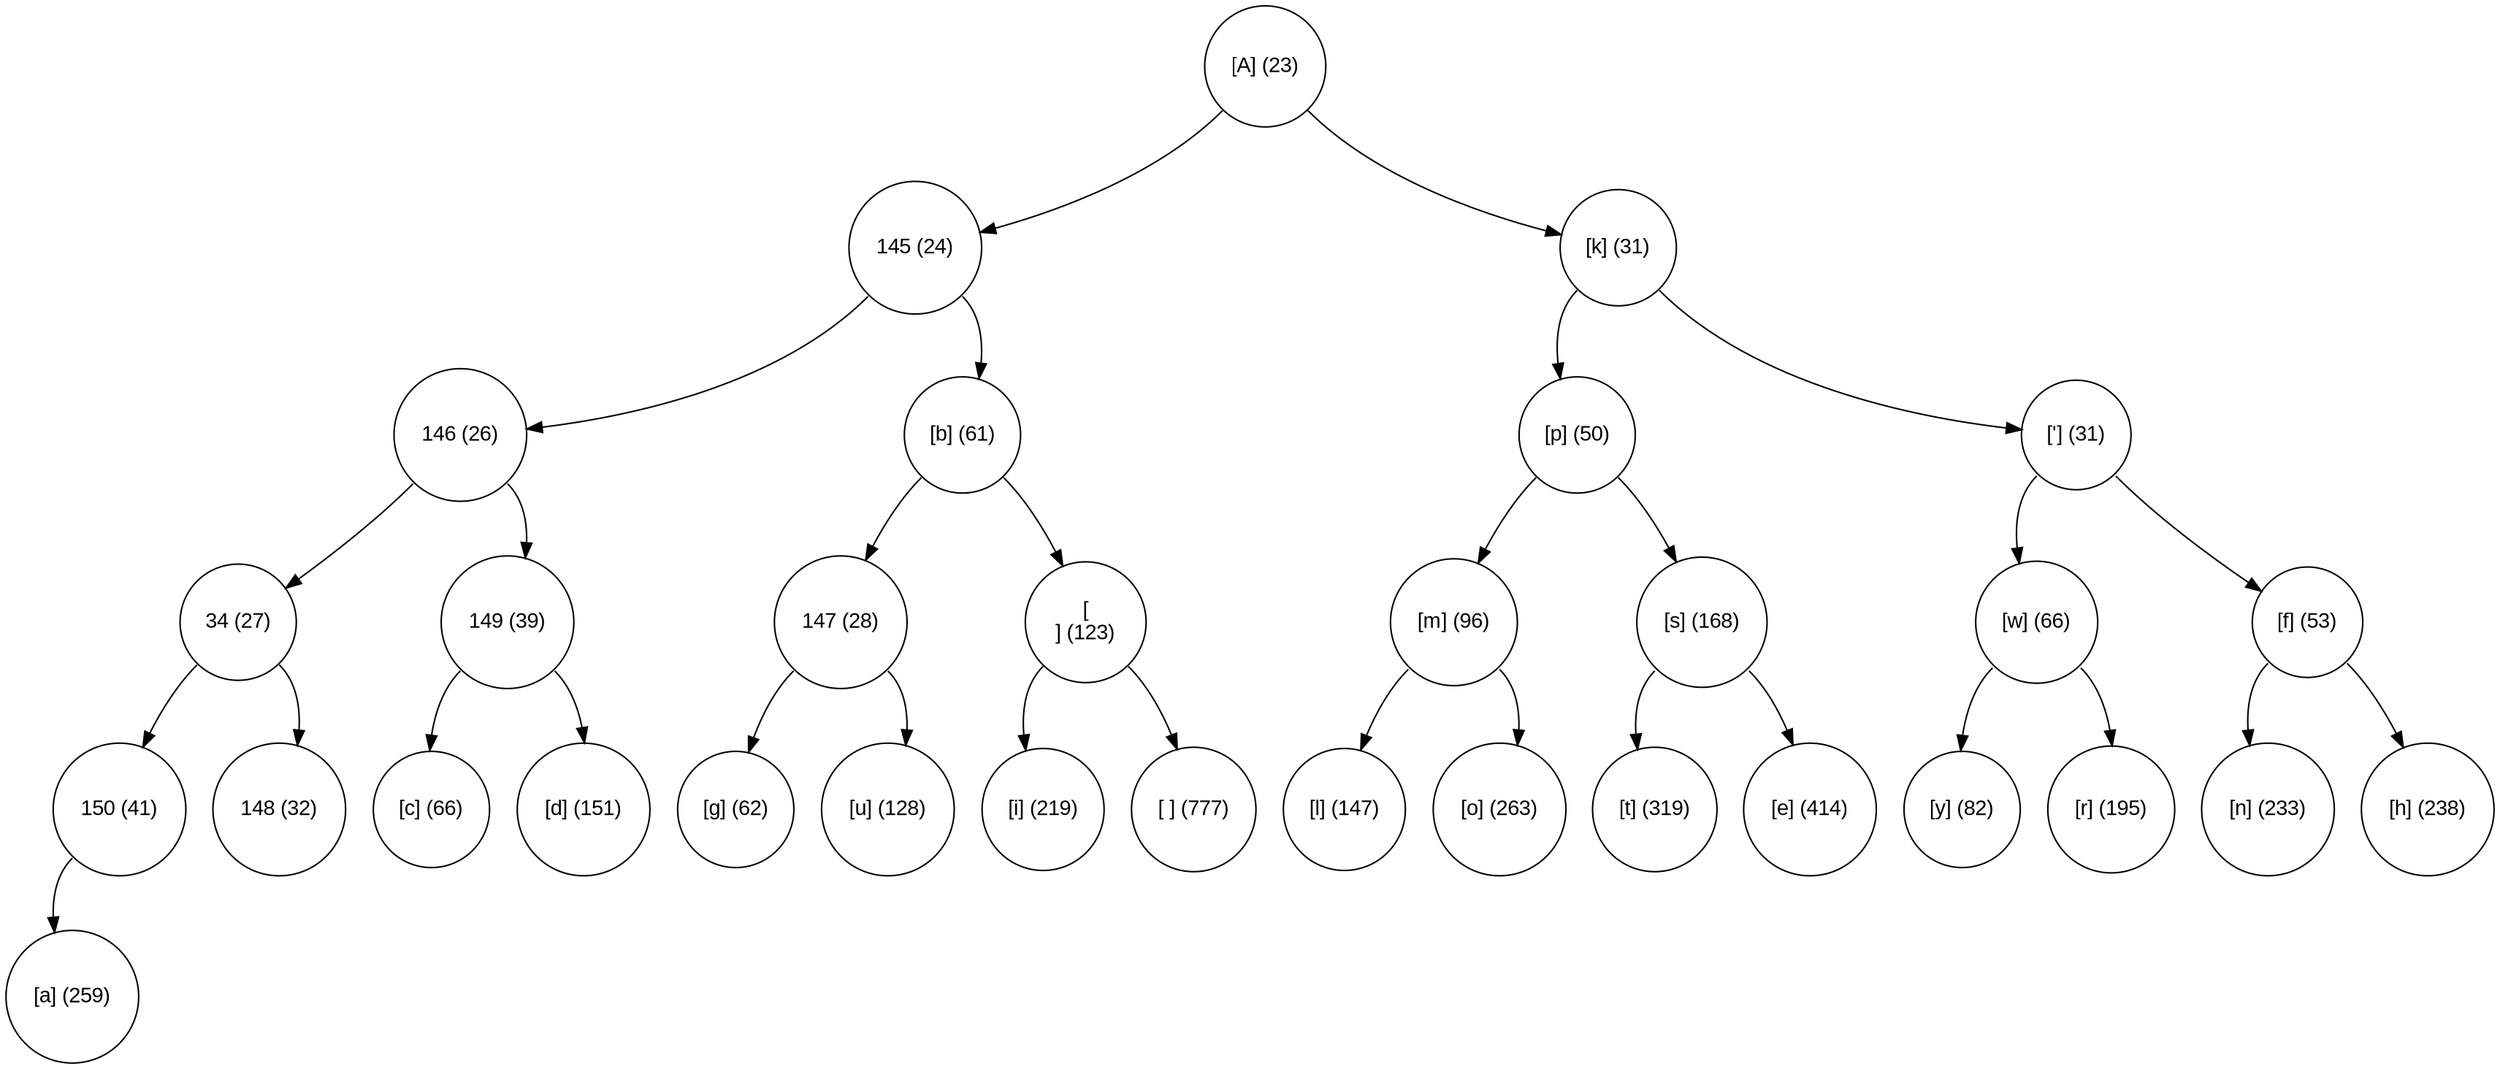 digraph move_down {
	node [fontname="Arial", shape="circle", width=0.5]; 

	0 [label = "[A] (23)"];
	0:sw -> 1;
	1 [label = "145 (24)"];
	1:sw -> 3;
	3 [label = "146 (26)"];
	3:sw -> 7;
	7 [label = "34 (27)"];
	7:sw -> 15;
	15 [label = "150 (41)"];
	15:sw -> 31;
	31 [label = "[a] (259)"];
	7:se -> 16;
	16 [label = "148 (32)"];
	3:se -> 8;
	8 [label = "149 (39)"];
	8:sw -> 17;
	17 [label = "[c] (66)"];
	8:se -> 18;
	18 [label = "[d] (151)"];
	1:se -> 4;
	4 [label = "[b] (61)"];
	4:sw -> 9;
	9 [label = "147 (28)"];
	9:sw -> 19;
	19 [label = "[g] (62)"];
	9:se -> 20;
	20 [label = "[u] (128)"];
	4:se -> 10;
	10 [label = "[
] (123)"];
	10:sw -> 21;
	21 [label = "[i] (219)"];
	10:se -> 22;
	22 [label = "[ ] (777)"];
	0:se -> 2;
	2 [label = "[k] (31)"];
	2:sw -> 5;
	5 [label = "[p] (50)"];
	5:sw -> 11;
	11 [label = "[m] (96)"];
	11:sw -> 23;
	23 [label = "[l] (147)"];
	11:se -> 24;
	24 [label = "[o] (263)"];
	5:se -> 12;
	12 [label = "[s] (168)"];
	12:sw -> 25;
	25 [label = "[t] (319)"];
	12:se -> 26;
	26 [label = "[e] (414)"];
	2:se -> 6;
	6 [label = "['] (31)"];
	6:sw -> 13;
	13 [label = "[w] (66)"];
	13:sw -> 27;
	27 [label = "[y] (82)"];
	13:se -> 28;
	28 [label = "[r] (195)"];
	6:se -> 14;
	14 [label = "[f] (53)"];
	14:sw -> 29;
	29 [label = "[n] (233)"];
	14:se -> 30;
	30 [label = "[h] (238)"];
}
